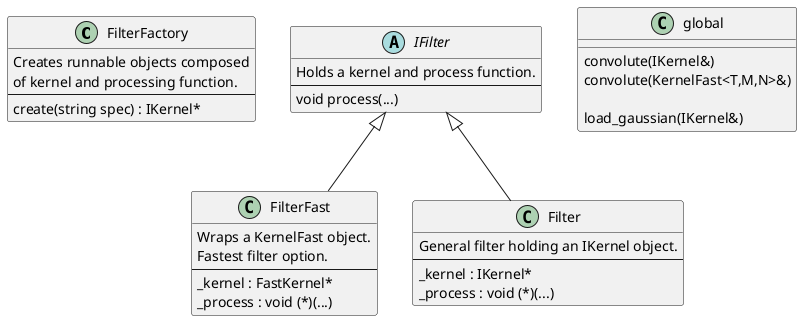 @startuml

class FilterFactory {
    Creates runnable objects composed
    of kernel and processing function.
    ---
    create(string spec) : IKernel*
}

abstract IFilter {
    Holds a kernel and process function.
    ---
    void process(...)
}

class FilterFast {
    Wraps a KernelFast object.
    Fastest filter option.
    ---
    {field} _kernel : FastKernel*
    {field} _process : void (*)(...)
}

class Filter {
    General filter holding an IKernel object.
    ---
    {field} _kernel : IKernel*
    {field} _process : void (*)(...)
}


IFilter <|-- FilterFast
IFilter <|-- Filter


class global {
    convolute(IKernel&)
    convolute(KernelFast<T,M,N>&)

    load_gaussian(IKernel&)
}



@enduml
